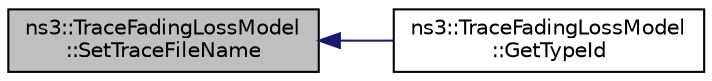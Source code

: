 digraph "ns3::TraceFadingLossModel::SetTraceFileName"
{
  edge [fontname="Helvetica",fontsize="10",labelfontname="Helvetica",labelfontsize="10"];
  node [fontname="Helvetica",fontsize="10",shape=record];
  rankdir="LR";
  Node1 [label="ns3::TraceFadingLossModel\l::SetTraceFileName",height=0.2,width=0.4,color="black", fillcolor="grey75", style="filled", fontcolor="black"];
  Node1 -> Node2 [dir="back",color="midnightblue",fontsize="10",style="solid"];
  Node2 [label="ns3::TraceFadingLossModel\l::GetTypeId",height=0.2,width=0.4,color="black", fillcolor="white", style="filled",URL="$d8/ddd/classns3_1_1TraceFadingLossModel.html#aa8fe58808a0d3b226bf0b18142cdc918"];
}
